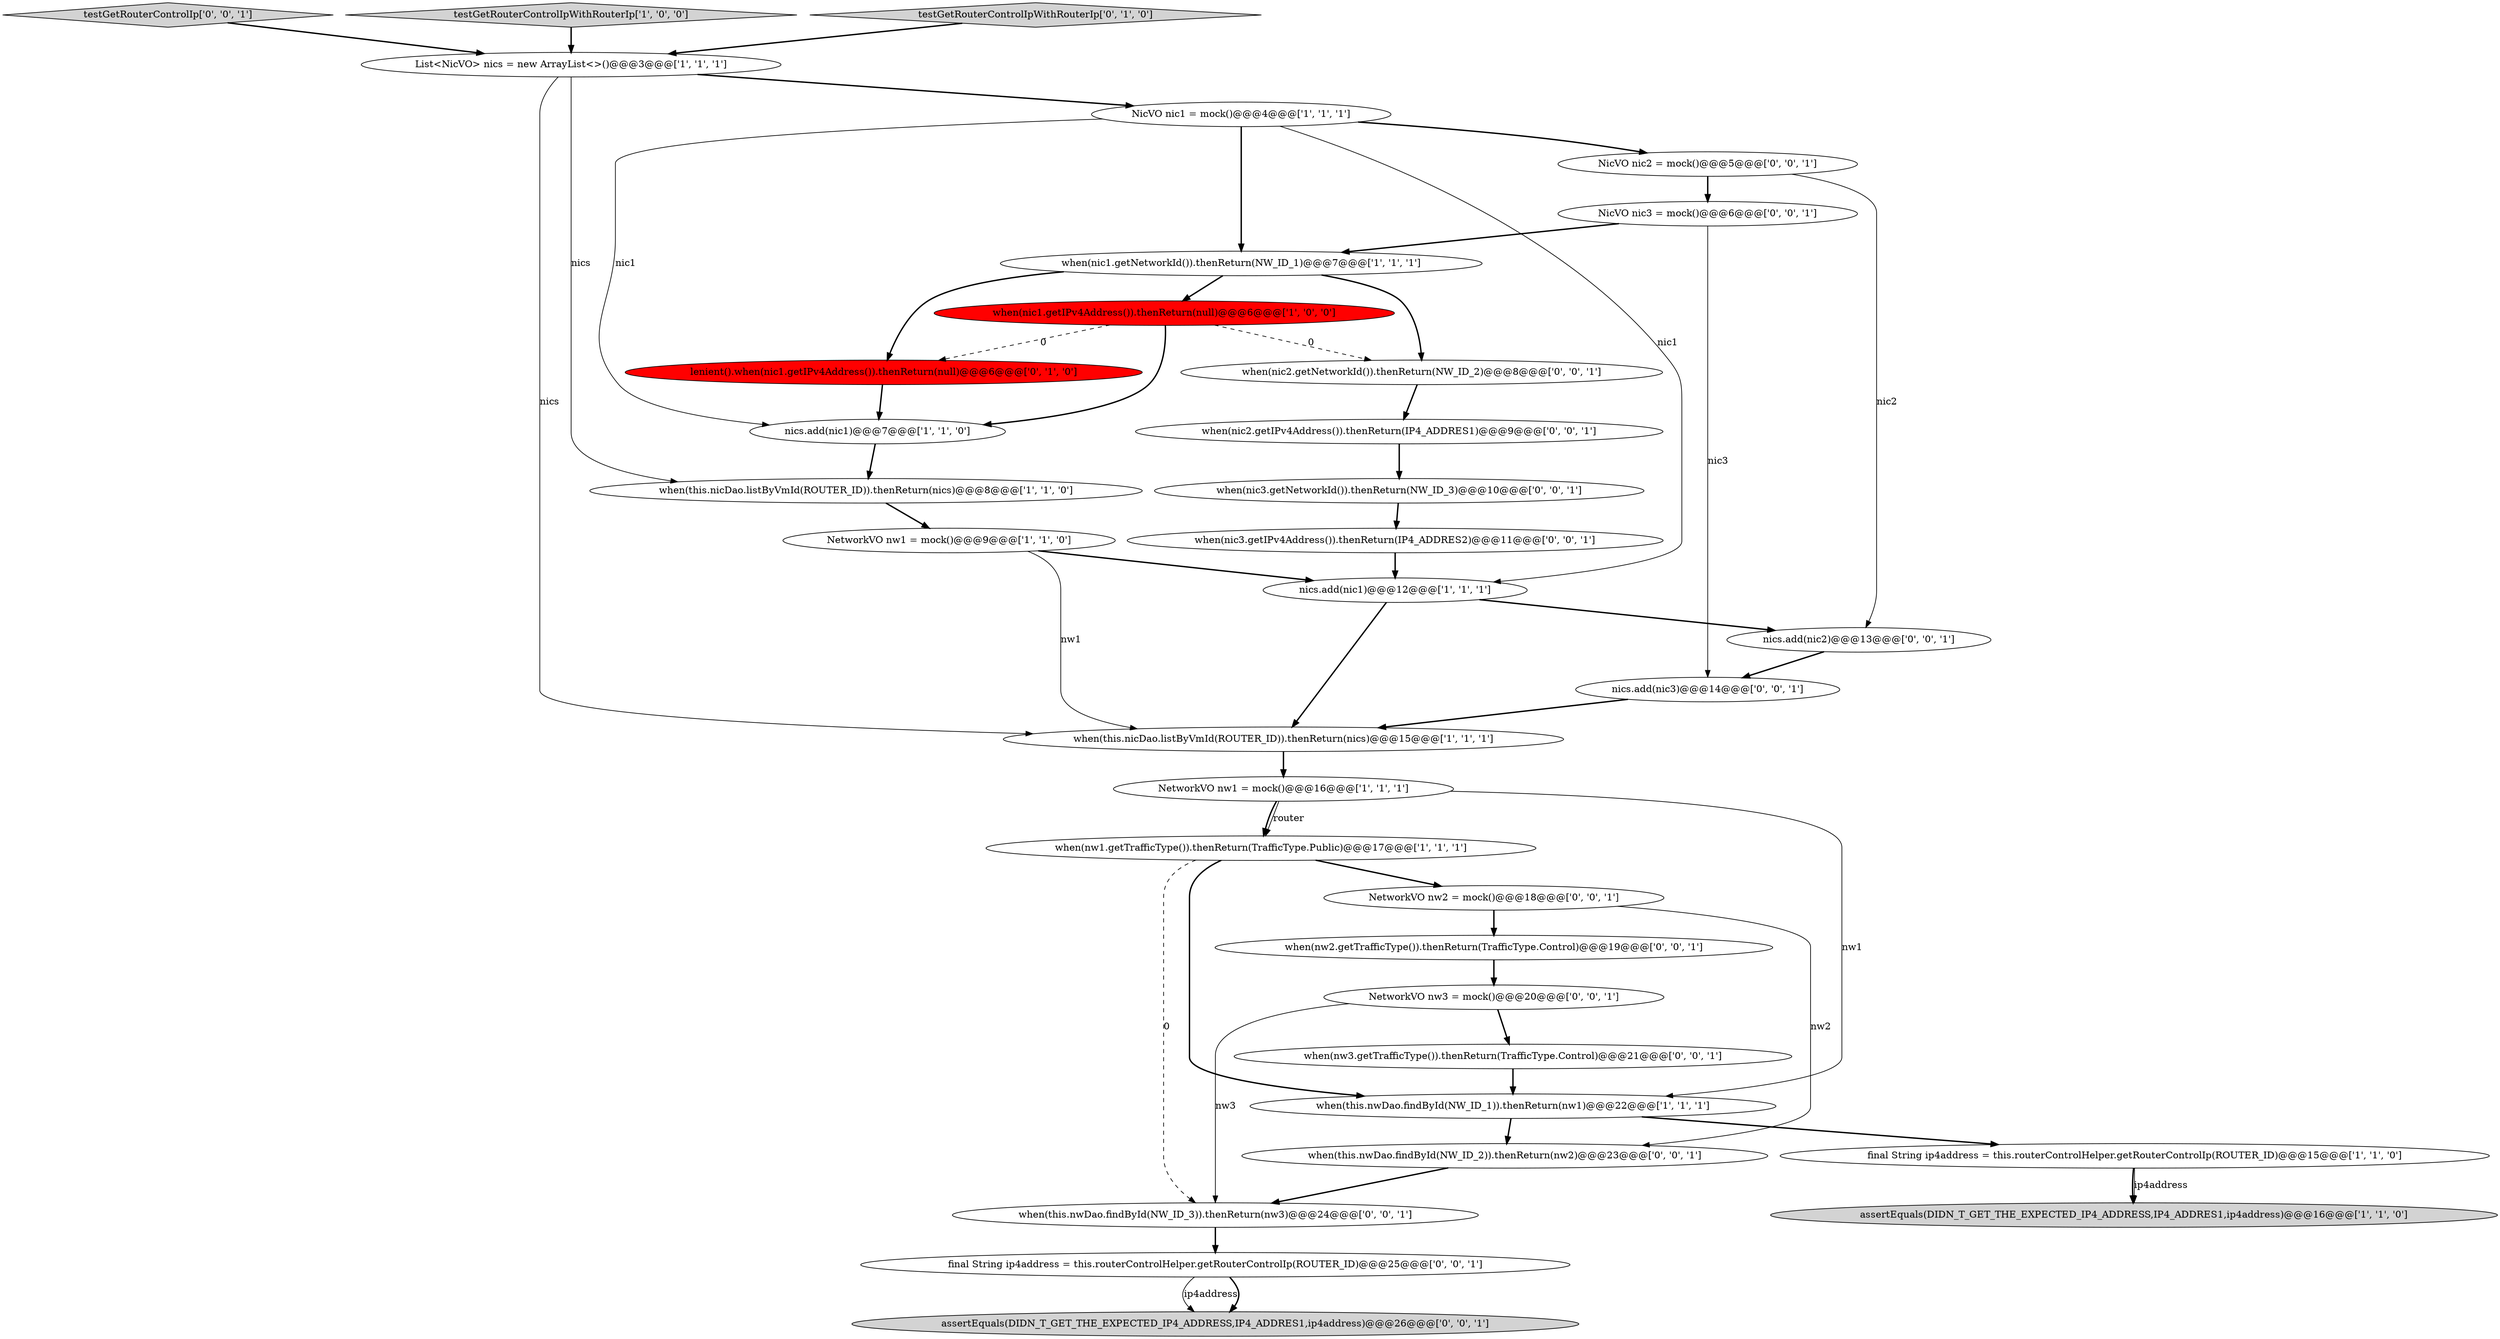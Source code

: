 digraph {
30 [style = filled, label = "testGetRouterControlIp['0', '0', '1']", fillcolor = lightgray, shape = diamond image = "AAA0AAABBB3BBB"];
18 [style = filled, label = "final String ip4address = this.routerControlHelper.getRouterControlIp(ROUTER_ID)@@@25@@@['0', '0', '1']", fillcolor = white, shape = ellipse image = "AAA0AAABBB3BBB"];
25 [style = filled, label = "when(nw2.getTrafficType()).thenReturn(TrafficType.Control)@@@19@@@['0', '0', '1']", fillcolor = white, shape = ellipse image = "AAA0AAABBB3BBB"];
13 [style = filled, label = "when(nic1.getNetworkId()).thenReturn(NW_ID_1)@@@7@@@['1', '1', '1']", fillcolor = white, shape = ellipse image = "AAA0AAABBB1BBB"];
22 [style = filled, label = "when(nic2.getIPv4Address()).thenReturn(IP4_ADDRES1)@@@9@@@['0', '0', '1']", fillcolor = white, shape = ellipse image = "AAA0AAABBB3BBB"];
29 [style = filled, label = "NetworkVO nw3 = mock()@@@20@@@['0', '0', '1']", fillcolor = white, shape = ellipse image = "AAA0AAABBB3BBB"];
0 [style = filled, label = "assertEquals(DIDN_T_GET_THE_EXPECTED_IP4_ADDRESS,IP4_ADDRES1,ip4address)@@@16@@@['1', '1', '0']", fillcolor = lightgray, shape = ellipse image = "AAA0AAABBB1BBB"];
26 [style = filled, label = "when(this.nwDao.findById(NW_ID_2)).thenReturn(nw2)@@@23@@@['0', '0', '1']", fillcolor = white, shape = ellipse image = "AAA0AAABBB3BBB"];
20 [style = filled, label = "NetworkVO nw2 = mock()@@@18@@@['0', '0', '1']", fillcolor = white, shape = ellipse image = "AAA0AAABBB3BBB"];
19 [style = filled, label = "NicVO nic2 = mock()@@@5@@@['0', '0', '1']", fillcolor = white, shape = ellipse image = "AAA0AAABBB3BBB"];
10 [style = filled, label = "when(nic1.getIPv4Address()).thenReturn(null)@@@6@@@['1', '0', '0']", fillcolor = red, shape = ellipse image = "AAA1AAABBB1BBB"];
11 [style = filled, label = "NetworkVO nw1 = mock()@@@9@@@['1', '1', '0']", fillcolor = white, shape = ellipse image = "AAA0AAABBB1BBB"];
6 [style = filled, label = "final String ip4address = this.routerControlHelper.getRouterControlIp(ROUTER_ID)@@@15@@@['1', '1', '0']", fillcolor = white, shape = ellipse image = "AAA0AAABBB1BBB"];
14 [style = filled, label = "nics.add(nic1)@@@7@@@['1', '1', '0']", fillcolor = white, shape = ellipse image = "AAA0AAABBB1BBB"];
28 [style = filled, label = "nics.add(nic2)@@@13@@@['0', '0', '1']", fillcolor = white, shape = ellipse image = "AAA0AAABBB3BBB"];
31 [style = filled, label = "nics.add(nic3)@@@14@@@['0', '0', '1']", fillcolor = white, shape = ellipse image = "AAA0AAABBB3BBB"];
32 [style = filled, label = "when(nic2.getNetworkId()).thenReturn(NW_ID_2)@@@8@@@['0', '0', '1']", fillcolor = white, shape = ellipse image = "AAA0AAABBB3BBB"];
23 [style = filled, label = "when(nw3.getTrafficType()).thenReturn(TrafficType.Control)@@@21@@@['0', '0', '1']", fillcolor = white, shape = ellipse image = "AAA0AAABBB3BBB"];
3 [style = filled, label = "when(this.nicDao.listByVmId(ROUTER_ID)).thenReturn(nics)@@@15@@@['1', '1', '1']", fillcolor = white, shape = ellipse image = "AAA0AAABBB1BBB"];
7 [style = filled, label = "testGetRouterControlIpWithRouterIp['1', '0', '0']", fillcolor = lightgray, shape = diamond image = "AAA0AAABBB1BBB"];
1 [style = filled, label = "NetworkVO nw1 = mock()@@@16@@@['1', '1', '1']", fillcolor = white, shape = ellipse image = "AAA0AAABBB1BBB"];
16 [style = filled, label = "testGetRouterControlIpWithRouterIp['0', '1', '0']", fillcolor = lightgray, shape = diamond image = "AAA0AAABBB2BBB"];
27 [style = filled, label = "assertEquals(DIDN_T_GET_THE_EXPECTED_IP4_ADDRESS,IP4_ADDRES1,ip4address)@@@26@@@['0', '0', '1']", fillcolor = lightgray, shape = ellipse image = "AAA0AAABBB3BBB"];
9 [style = filled, label = "when(this.nicDao.listByVmId(ROUTER_ID)).thenReturn(nics)@@@8@@@['1', '1', '0']", fillcolor = white, shape = ellipse image = "AAA0AAABBB1BBB"];
21 [style = filled, label = "NicVO nic3 = mock()@@@6@@@['0', '0', '1']", fillcolor = white, shape = ellipse image = "AAA0AAABBB3BBB"];
17 [style = filled, label = "when(this.nwDao.findById(NW_ID_3)).thenReturn(nw3)@@@24@@@['0', '0', '1']", fillcolor = white, shape = ellipse image = "AAA0AAABBB3BBB"];
15 [style = filled, label = "lenient().when(nic1.getIPv4Address()).thenReturn(null)@@@6@@@['0', '1', '0']", fillcolor = red, shape = ellipse image = "AAA1AAABBB2BBB"];
5 [style = filled, label = "when(this.nwDao.findById(NW_ID_1)).thenReturn(nw1)@@@22@@@['1', '1', '1']", fillcolor = white, shape = ellipse image = "AAA0AAABBB1BBB"];
24 [style = filled, label = "when(nic3.getIPv4Address()).thenReturn(IP4_ADDRES2)@@@11@@@['0', '0', '1']", fillcolor = white, shape = ellipse image = "AAA0AAABBB3BBB"];
4 [style = filled, label = "List<NicVO> nics = new ArrayList<>()@@@3@@@['1', '1', '1']", fillcolor = white, shape = ellipse image = "AAA0AAABBB1BBB"];
12 [style = filled, label = "when(nw1.getTrafficType()).thenReturn(TrafficType.Public)@@@17@@@['1', '1', '1']", fillcolor = white, shape = ellipse image = "AAA0AAABBB1BBB"];
33 [style = filled, label = "when(nic3.getNetworkId()).thenReturn(NW_ID_3)@@@10@@@['0', '0', '1']", fillcolor = white, shape = ellipse image = "AAA0AAABBB3BBB"];
2 [style = filled, label = "nics.add(nic1)@@@12@@@['1', '1', '1']", fillcolor = white, shape = ellipse image = "AAA0AAABBB1BBB"];
8 [style = filled, label = "NicVO nic1 = mock()@@@4@@@['1', '1', '1']", fillcolor = white, shape = ellipse image = "AAA0AAABBB1BBB"];
10->15 [style = dashed, label="0"];
13->10 [style = bold, label=""];
32->22 [style = bold, label=""];
22->33 [style = bold, label=""];
19->28 [style = solid, label="nic2"];
13->32 [style = bold, label=""];
9->11 [style = bold, label=""];
12->5 [style = bold, label=""];
3->1 [style = bold, label=""];
15->14 [style = bold, label=""];
24->2 [style = bold, label=""];
10->14 [style = bold, label=""];
23->5 [style = bold, label=""];
26->17 [style = bold, label=""];
21->31 [style = solid, label="nic3"];
8->19 [style = bold, label=""];
20->26 [style = solid, label="nw2"];
11->3 [style = solid, label="nw1"];
2->3 [style = bold, label=""];
28->31 [style = bold, label=""];
12->20 [style = bold, label=""];
5->26 [style = bold, label=""];
4->3 [style = solid, label="nics"];
12->17 [style = dashed, label="0"];
29->17 [style = solid, label="nw3"];
6->0 [style = bold, label=""];
7->4 [style = bold, label=""];
25->29 [style = bold, label=""];
29->23 [style = bold, label=""];
18->27 [style = solid, label="ip4address"];
20->25 [style = bold, label=""];
8->14 [style = solid, label="nic1"];
4->9 [style = solid, label="nics"];
11->2 [style = bold, label=""];
5->6 [style = bold, label=""];
10->32 [style = dashed, label="0"];
18->27 [style = bold, label=""];
30->4 [style = bold, label=""];
33->24 [style = bold, label=""];
6->0 [style = solid, label="ip4address"];
1->12 [style = bold, label=""];
4->8 [style = bold, label=""];
14->9 [style = bold, label=""];
13->15 [style = bold, label=""];
16->4 [style = bold, label=""];
31->3 [style = bold, label=""];
1->5 [style = solid, label="nw1"];
8->2 [style = solid, label="nic1"];
2->28 [style = bold, label=""];
17->18 [style = bold, label=""];
8->13 [style = bold, label=""];
21->13 [style = bold, label=""];
1->12 [style = solid, label="router"];
19->21 [style = bold, label=""];
}
